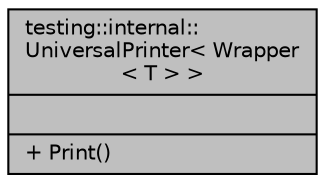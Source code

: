 digraph "testing::internal::UniversalPrinter&lt; Wrapper&lt; T &gt; &gt;"
{
 // LATEX_PDF_SIZE
  bgcolor="transparent";
  edge [fontname="Helvetica",fontsize="10",labelfontname="Helvetica",labelfontsize="10"];
  node [fontname="Helvetica",fontsize="10",shape=record];
  Node1 [label="{testing::internal::\lUniversalPrinter\< Wrapper\l\< T \> \>\n||+ Print()\l}",height=0.2,width=0.4,color="black", fillcolor="grey75", style="filled", fontcolor="black",tooltip=" "];
}
